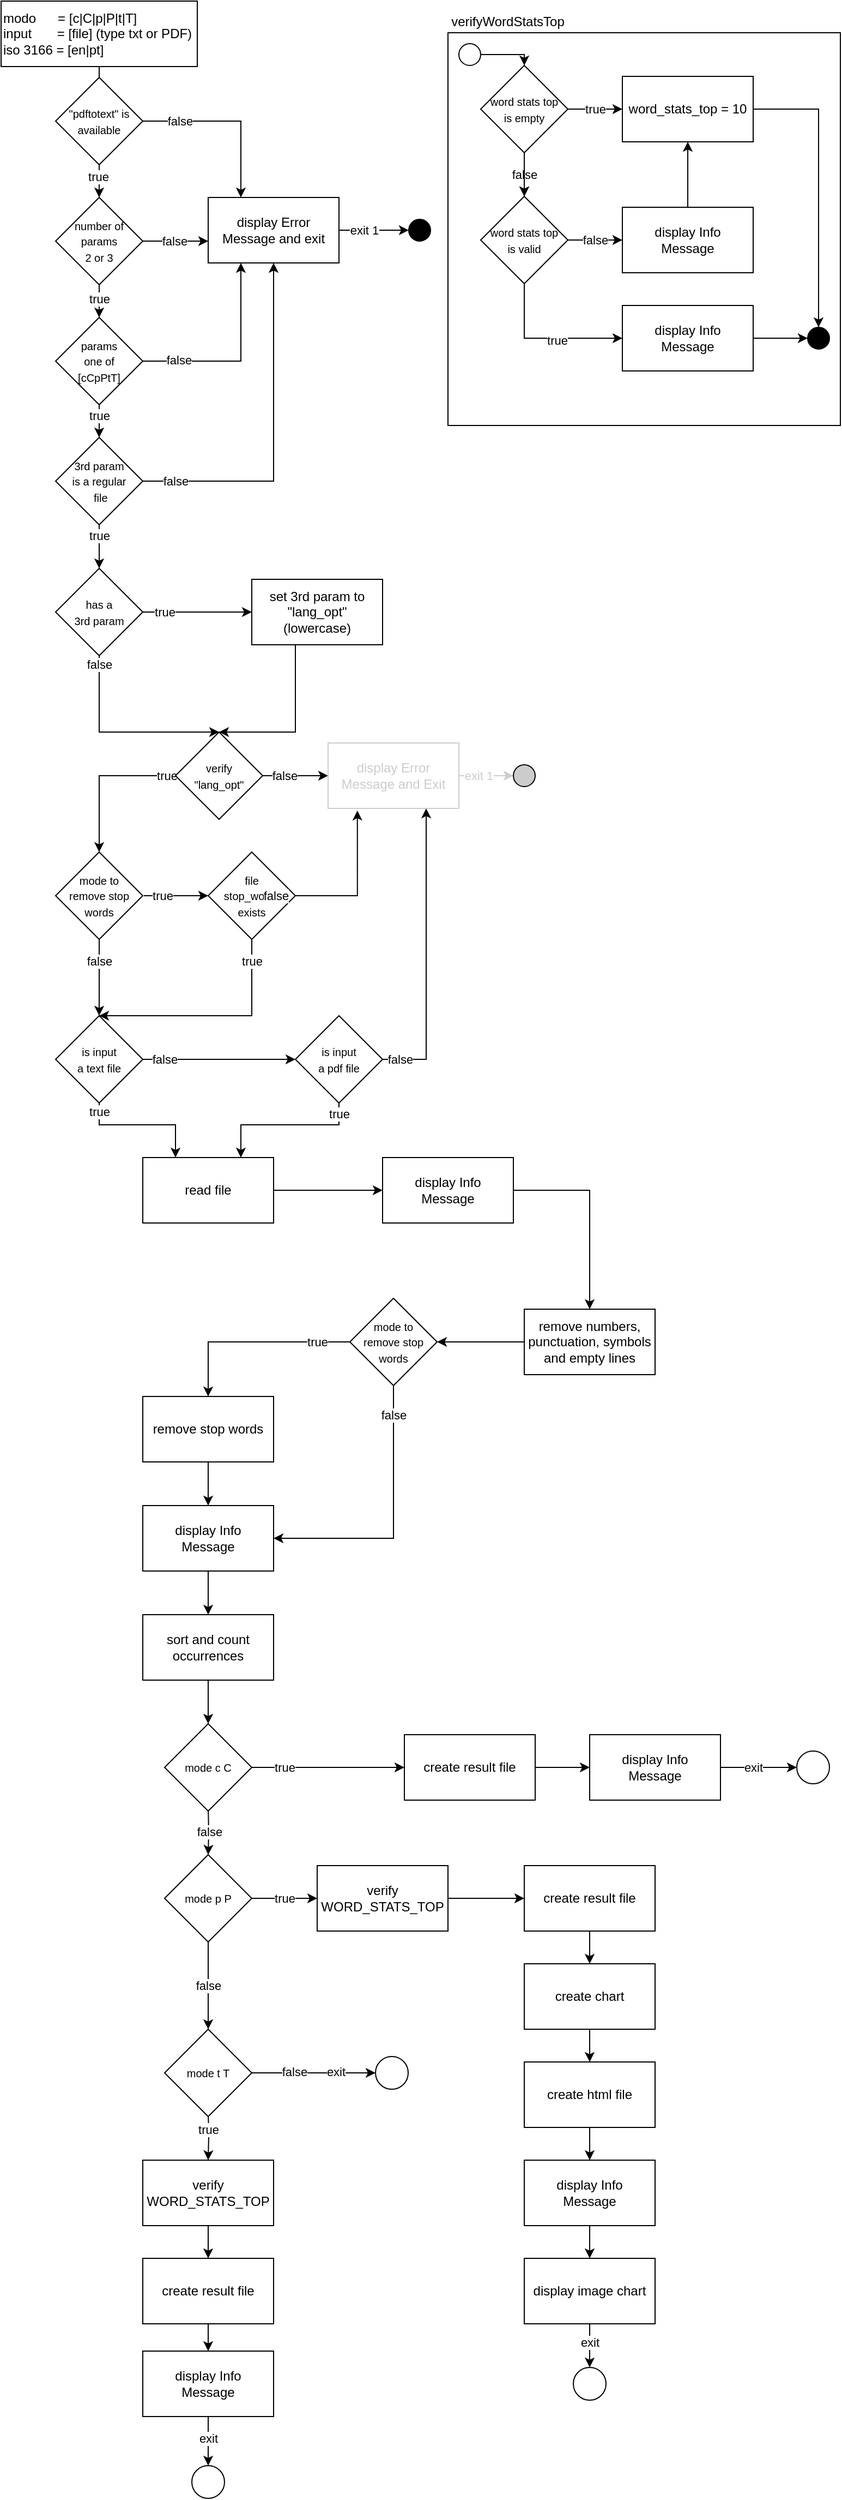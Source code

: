 <mxfile version="14.4.3" type="device"><diagram id="froWAdIlCyvC16CrT9eL" name="Página-1"><mxGraphModel dx="1422" dy="822" grid="1" gridSize="10" guides="1" tooltips="1" connect="1" arrows="1" fold="1" page="1" pageScale="1" pageWidth="827" pageHeight="1169" math="0" shadow="0"><root><mxCell id="0"/><mxCell id="1" parent="0"/><mxCell id="uejNCZpI7M56dmV-dty9-1" value="modo&amp;nbsp; &amp;nbsp; &amp;nbsp; = [c|C|p|P|t|T]&lt;br&gt;input&amp;nbsp; &amp;nbsp; &amp;nbsp; &amp;nbsp;= [file] (type txt or PDF)&lt;br&gt;iso 3166 = [en|pt]" style="rounded=0;whiteSpace=wrap;html=1;align=left;" parent="1" vertex="1"><mxGeometry x="40" y="31" width="180" height="60" as="geometry"/></mxCell><mxCell id="uejNCZpI7M56dmV-dty9-2" value="" style="endArrow=classic;html=1;exitX=0.5;exitY=1;exitDx=0;exitDy=0;" parent="1" source="uejNCZpI7M56dmV-dty9-1" edge="1"><mxGeometry width="50" height="50" relative="1" as="geometry"><mxPoint x="380" y="291" as="sourcePoint"/><mxPoint x="130" y="171" as="targetPoint"/></mxGeometry></mxCell><mxCell id="OQ6LS8N2dCVxgQxbc5sY-5" style="edgeStyle=orthogonalEdgeStyle;rounded=0;orthogonalLoop=1;jettySize=auto;html=1;entryX=0.5;entryY=0;entryDx=0;entryDy=0;" parent="1" source="uejNCZpI7M56dmV-dty9-3" target="OQ6LS8N2dCVxgQxbc5sY-4" edge="1"><mxGeometry relative="1" as="geometry"><mxPoint x="670" y="161" as="targetPoint"/></mxGeometry></mxCell><mxCell id="OQ6LS8N2dCVxgQxbc5sY-11" value="true" style="edgeLabel;html=1;align=center;verticalAlign=middle;resizable=0;points=[];" parent="OQ6LS8N2dCVxgQxbc5sY-5" vertex="1" connectable="0"><mxGeometry x="0.112" y="3" relative="1" as="geometry"><mxPoint x="2" y="-1.5" as="offset"/></mxGeometry></mxCell><mxCell id="OQ6LS8N2dCVxgQxbc5sY-9" style="edgeStyle=orthogonalEdgeStyle;rounded=0;orthogonalLoop=1;jettySize=auto;html=1;entryX=0.25;entryY=0;entryDx=0;entryDy=0;" parent="1" source="uejNCZpI7M56dmV-dty9-3" target="OQ6LS8N2dCVxgQxbc5sY-126" edge="1"><mxGeometry relative="1" as="geometry"><mxPoint x="404" y="161" as="targetPoint"/></mxGeometry></mxCell><mxCell id="OQ6LS8N2dCVxgQxbc5sY-10" value="false" style="edgeLabel;html=1;align=center;verticalAlign=middle;resizable=0;points=[];" parent="OQ6LS8N2dCVxgQxbc5sY-9" vertex="1" connectable="0"><mxGeometry x="-0.244" y="-1" relative="1" as="geometry"><mxPoint x="-27.0" y="-1" as="offset"/></mxGeometry></mxCell><mxCell id="uejNCZpI7M56dmV-dty9-3" value="&lt;font style=&quot;font-size: 10px&quot;&gt;&quot;pdftotext&quot; is available&lt;/font&gt;" style="rhombus;whiteSpace=wrap;html=1;" parent="1" vertex="1"><mxGeometry x="90" y="101" width="80" height="80" as="geometry"/></mxCell><mxCell id="OQ6LS8N2dCVxgQxbc5sY-7" style="edgeStyle=orthogonalEdgeStyle;rounded=0;orthogonalLoop=1;jettySize=auto;html=1;exitX=1;exitY=0.5;exitDx=0;exitDy=0;entryX=0;entryY=0.667;entryDx=0;entryDy=0;entryPerimeter=0;" parent="1" source="OQ6LS8N2dCVxgQxbc5sY-4" target="OQ6LS8N2dCVxgQxbc5sY-126" edge="1"><mxGeometry relative="1" as="geometry"><mxPoint x="310" y="251" as="targetPoint"/><Array as="points"/></mxGeometry></mxCell><mxCell id="OQ6LS8N2dCVxgQxbc5sY-12" value="false" style="edgeLabel;html=1;align=center;verticalAlign=middle;resizable=0;points=[];" parent="OQ6LS8N2dCVxgQxbc5sY-7" vertex="1" connectable="0"><mxGeometry x="-0.175" relative="1" as="geometry"><mxPoint x="4.0" y="-0.01" as="offset"/></mxGeometry></mxCell><mxCell id="OQ6LS8N2dCVxgQxbc5sY-177" value="true" style="edgeStyle=orthogonalEdgeStyle;rounded=0;orthogonalLoop=1;jettySize=auto;html=1;entryX=0.5;entryY=0;entryDx=0;entryDy=0;" parent="1" source="OQ6LS8N2dCVxgQxbc5sY-4" target="OQ6LS8N2dCVxgQxbc5sY-13" edge="1"><mxGeometry x="-0.5" relative="1" as="geometry"><mxPoint as="offset"/></mxGeometry></mxCell><mxCell id="OQ6LS8N2dCVxgQxbc5sY-4" value="&lt;font style=&quot;font-size: 10px&quot;&gt;number of params&lt;br&gt;2 or 3&lt;br&gt;&lt;/font&gt;" style="rhombus;whiteSpace=wrap;html=1;" parent="1" vertex="1"><mxGeometry x="90" y="211" width="80" height="80" as="geometry"/></mxCell><mxCell id="OQ6LS8N2dCVxgQxbc5sY-16" style="edgeStyle=orthogonalEdgeStyle;rounded=0;orthogonalLoop=1;jettySize=auto;html=1;exitX=1;exitY=0.5;exitDx=0;exitDy=0;entryX=0.25;entryY=1;entryDx=0;entryDy=0;" parent="1" source="OQ6LS8N2dCVxgQxbc5sY-13" target="OQ6LS8N2dCVxgQxbc5sY-126" edge="1"><mxGeometry relative="1" as="geometry"><mxPoint x="356" y="291" as="targetPoint"/><Array as="points"><mxPoint x="260" y="361"/></Array></mxGeometry></mxCell><mxCell id="OQ6LS8N2dCVxgQxbc5sY-17" value="false" style="edgeLabel;html=1;align=center;verticalAlign=middle;resizable=0;points=[];" parent="OQ6LS8N2dCVxgQxbc5sY-16" vertex="1" connectable="0"><mxGeometry x="-0.244" y="-1" relative="1" as="geometry"><mxPoint x="-35.0" y="-2" as="offset"/></mxGeometry></mxCell><mxCell id="OQ6LS8N2dCVxgQxbc5sY-19" value="true" style="edgeStyle=orthogonalEdgeStyle;rounded=0;orthogonalLoop=1;jettySize=auto;html=1;entryX=0.5;entryY=0;entryDx=0;entryDy=0;" parent="1" source="OQ6LS8N2dCVxgQxbc5sY-13" target="OQ6LS8N2dCVxgQxbc5sY-18" edge="1"><mxGeometry x="-0.333" relative="1" as="geometry"><Array as="points"><mxPoint x="130" y="411"/><mxPoint x="130" y="411"/></Array><mxPoint as="offset"/></mxGeometry></mxCell><mxCell id="OQ6LS8N2dCVxgQxbc5sY-13" value="&lt;font style=&quot;font-size: 10px&quot;&gt;params&lt;br&gt;one of &lt;br&gt;[cCpPtT]&lt;br&gt;&lt;/font&gt;" style="rhombus;whiteSpace=wrap;html=1;" parent="1" vertex="1"><mxGeometry x="90" y="321" width="80" height="80" as="geometry"/></mxCell><mxCell id="OQ6LS8N2dCVxgQxbc5sY-21" style="edgeStyle=orthogonalEdgeStyle;rounded=0;orthogonalLoop=1;jettySize=auto;html=1;entryX=0.5;entryY=1;entryDx=0;entryDy=0;" parent="1" source="OQ6LS8N2dCVxgQxbc5sY-18" target="OQ6LS8N2dCVxgQxbc5sY-126" edge="1"><mxGeometry relative="1" as="geometry"><mxPoint x="440" y="611" as="targetPoint"/></mxGeometry></mxCell><mxCell id="OQ6LS8N2dCVxgQxbc5sY-22" value="false" style="edgeLabel;html=1;align=center;verticalAlign=middle;resizable=0;points=[];" parent="OQ6LS8N2dCVxgQxbc5sY-21" vertex="1" connectable="0"><mxGeometry x="-0.222" y="-1" relative="1" as="geometry"><mxPoint x="-91" y="4" as="offset"/></mxGeometry></mxCell><mxCell id="OQ6LS8N2dCVxgQxbc5sY-24" value="true" style="edgeStyle=orthogonalEdgeStyle;rounded=0;orthogonalLoop=1;jettySize=auto;html=1;entryX=0.5;entryY=0;entryDx=0;entryDy=0;" parent="1" source="OQ6LS8N2dCVxgQxbc5sY-18" target="OQ6LS8N2dCVxgQxbc5sY-23" edge="1"><mxGeometry x="-0.5" relative="1" as="geometry"><mxPoint as="offset"/></mxGeometry></mxCell><mxCell id="OQ6LS8N2dCVxgQxbc5sY-18" value="&lt;font style=&quot;font-size: 10px&quot;&gt;3rd param&lt;br&gt;is a regular&lt;br&gt;&amp;nbsp;file&lt;br&gt;&lt;/font&gt;" style="rhombus;whiteSpace=wrap;html=1;" parent="1" vertex="1"><mxGeometry x="90" y="431" width="80" height="80" as="geometry"/></mxCell><mxCell id="OQ6LS8N2dCVxgQxbc5sY-27" value="true" style="edgeStyle=orthogonalEdgeStyle;rounded=0;orthogonalLoop=1;jettySize=auto;html=1;entryX=0;entryY=0.5;entryDx=0;entryDy=0;" parent="1" source="OQ6LS8N2dCVxgQxbc5sY-23" target="OQ6LS8N2dCVxgQxbc5sY-26" edge="1"><mxGeometry x="-0.6" relative="1" as="geometry"><mxPoint as="offset"/></mxGeometry></mxCell><mxCell id="OQ6LS8N2dCVxgQxbc5sY-23" value="&lt;font style=&quot;font-size: 10px&quot;&gt;has a &lt;br&gt;3rd param&lt;br&gt;&lt;/font&gt;" style="rhombus;whiteSpace=wrap;html=1;" parent="1" vertex="1"><mxGeometry x="90" y="551" width="80" height="80" as="geometry"/></mxCell><mxCell id="OQ6LS8N2dCVxgQxbc5sY-43" value="true" style="edgeStyle=orthogonalEdgeStyle;rounded=0;orthogonalLoop=1;jettySize=auto;html=1;entryX=0.5;entryY=0;entryDx=0;entryDy=0;" parent="1" source="OQ6LS8N2dCVxgQxbc5sY-25" target="OQ6LS8N2dCVxgQxbc5sY-42" edge="1"><mxGeometry x="-0.879" relative="1" as="geometry"><mxPoint as="offset"/></mxGeometry></mxCell><mxCell id="OQ6LS8N2dCVxgQxbc5sY-186" style="edgeStyle=orthogonalEdgeStyle;rounded=0;orthogonalLoop=1;jettySize=auto;html=1;entryX=0;entryY=0.5;entryDx=0;entryDy=0;" parent="1" source="OQ6LS8N2dCVxgQxbc5sY-25" target="OQ6LS8N2dCVxgQxbc5sY-130" edge="1"><mxGeometry relative="1" as="geometry"/></mxCell><mxCell id="OQ6LS8N2dCVxgQxbc5sY-187" value="false" style="edgeLabel;html=1;align=center;verticalAlign=middle;resizable=0;points=[];" parent="OQ6LS8N2dCVxgQxbc5sY-186" vertex="1" connectable="0"><mxGeometry x="-0.694" y="-2" relative="1" as="geometry"><mxPoint x="11" y="-2" as="offset"/></mxGeometry></mxCell><mxCell id="OQ6LS8N2dCVxgQxbc5sY-25" value="&lt;font style=&quot;font-size: 10px&quot;&gt;verify &lt;br&gt;&quot;lang_opt&quot;&lt;br&gt;&lt;/font&gt;" style="rhombus;whiteSpace=wrap;html=1;" parent="1" vertex="1"><mxGeometry x="200" y="701" width="80" height="80" as="geometry"/></mxCell><mxCell id="OQ6LS8N2dCVxgQxbc5sY-29" style="edgeStyle=orthogonalEdgeStyle;rounded=0;orthogonalLoop=1;jettySize=auto;html=1;entryX=0.5;entryY=0;entryDx=0;entryDy=0;" parent="1" source="OQ6LS8N2dCVxgQxbc5sY-26" target="OQ6LS8N2dCVxgQxbc5sY-25" edge="1"><mxGeometry relative="1" as="geometry"><Array as="points"><mxPoint x="310" y="701"/></Array></mxGeometry></mxCell><mxCell id="OQ6LS8N2dCVxgQxbc5sY-26" value="set 3rd param to &quot;lang_opt&quot; (lowercase)" style="rounded=0;whiteSpace=wrap;html=1;" parent="1" vertex="1"><mxGeometry x="270" y="561" width="120" height="60" as="geometry"/></mxCell><mxCell id="OQ6LS8N2dCVxgQxbc5sY-45" value="true" style="edgeStyle=orthogonalEdgeStyle;rounded=0;orthogonalLoop=1;jettySize=auto;html=1;entryX=0;entryY=0.5;entryDx=0;entryDy=0;" parent="1" target="OQ6LS8N2dCVxgQxbc5sY-44" edge="1"><mxGeometry x="-0.449" relative="1" as="geometry"><mxPoint x="171" y="851" as="sourcePoint"/><mxPoint x="211" y="851" as="targetPoint"/><Array as="points"><mxPoint x="200" y="851"/><mxPoint x="200" y="851"/></Array><mxPoint as="offset"/></mxGeometry></mxCell><mxCell id="OQ6LS8N2dCVxgQxbc5sY-51" value="false" style="edgeStyle=orthogonalEdgeStyle;rounded=0;orthogonalLoop=1;jettySize=auto;html=1;entryX=0.5;entryY=0;entryDx=0;entryDy=0;" parent="1" source="OQ6LS8N2dCVxgQxbc5sY-42" target="OQ6LS8N2dCVxgQxbc5sY-50" edge="1"><mxGeometry x="-0.429" relative="1" as="geometry"><mxPoint as="offset"/></mxGeometry></mxCell><mxCell id="OQ6LS8N2dCVxgQxbc5sY-42" value="&lt;font style=&quot;font-size: 10px&quot;&gt;mode to &lt;br&gt;remove stop words&lt;br&gt;&lt;/font&gt;" style="rhombus;whiteSpace=wrap;html=1;" parent="1" vertex="1"><mxGeometry x="90" y="811" width="80" height="80" as="geometry"/></mxCell><mxCell id="OQ6LS8N2dCVxgQxbc5sY-52" value="true" style="edgeStyle=orthogonalEdgeStyle;rounded=0;orthogonalLoop=1;jettySize=auto;html=1;entryX=0.5;entryY=0;entryDx=0;entryDy=0;exitX=0.5;exitY=1;exitDx=0;exitDy=0;" parent="1" source="OQ6LS8N2dCVxgQxbc5sY-44" target="OQ6LS8N2dCVxgQxbc5sY-50" edge="1"><mxGeometry x="-0.809" relative="1" as="geometry"><Array as="points"><mxPoint x="270" y="961"/></Array><mxPoint as="offset"/></mxGeometry></mxCell><mxCell id="OQ6LS8N2dCVxgQxbc5sY-44" value="&lt;font style=&quot;font-size: 10px&quot;&gt;file &lt;br&gt;stop_words&lt;br&gt;exists&lt;br&gt;&lt;/font&gt;" style="rhombus;whiteSpace=wrap;html=1;" parent="1" vertex="1"><mxGeometry x="230" y="811" width="80" height="80" as="geometry"/></mxCell><mxCell id="OQ6LS8N2dCVxgQxbc5sY-62" value="true" style="edgeStyle=orthogonalEdgeStyle;rounded=0;orthogonalLoop=1;jettySize=auto;html=1;entryX=0.25;entryY=0;entryDx=0;entryDy=0;" parent="1" source="OQ6LS8N2dCVxgQxbc5sY-50" target="OQ6LS8N2dCVxgQxbc5sY-55" edge="1"><mxGeometry x="-0.871" relative="1" as="geometry"><Array as="points"><mxPoint x="130" y="1061"/><mxPoint x="200" y="1061"/></Array><mxPoint as="offset"/></mxGeometry></mxCell><mxCell id="OQ6LS8N2dCVxgQxbc5sY-65" value="false" style="edgeStyle=orthogonalEdgeStyle;rounded=0;orthogonalLoop=1;jettySize=auto;html=1;entryX=0;entryY=0.5;entryDx=0;entryDy=0;" parent="1" source="OQ6LS8N2dCVxgQxbc5sY-50" target="OQ6LS8N2dCVxgQxbc5sY-53" edge="1"><mxGeometry x="-0.714" relative="1" as="geometry"><Array as="points"><mxPoint x="280" y="1001"/><mxPoint x="280" y="1001"/></Array><mxPoint as="offset"/></mxGeometry></mxCell><mxCell id="OQ6LS8N2dCVxgQxbc5sY-50" value="&lt;font style=&quot;font-size: 10px&quot;&gt;is input &lt;br&gt;a text file&lt;br&gt;&lt;/font&gt;" style="rhombus;whiteSpace=wrap;html=1;" parent="1" vertex="1"><mxGeometry x="90" y="961" width="80" height="80" as="geometry"/></mxCell><mxCell id="OQ6LS8N2dCVxgQxbc5sY-63" value="true" style="edgeStyle=orthogonalEdgeStyle;rounded=0;orthogonalLoop=1;jettySize=auto;html=1;entryX=0.75;entryY=0;entryDx=0;entryDy=0;" parent="1" source="OQ6LS8N2dCVxgQxbc5sY-53" target="OQ6LS8N2dCVxgQxbc5sY-55" edge="1"><mxGeometry x="-0.857" relative="1" as="geometry"><Array as="points"><mxPoint x="350" y="1061"/><mxPoint x="260" y="1061"/></Array><mxPoint as="offset"/></mxGeometry></mxCell><mxCell id="OQ6LS8N2dCVxgQxbc5sY-64" value="true" style="edgeLabel;html=1;align=center;verticalAlign=middle;resizable=0;points=[];" parent="OQ6LS8N2dCVxgQxbc5sY-63" vertex="1" connectable="0"><mxGeometry x="-0.587" relative="1" as="geometry"><mxPoint x="16.57" y="-40" as="offset"/></mxGeometry></mxCell><mxCell id="OQ6LS8N2dCVxgQxbc5sY-66" value="false" style="edgeStyle=orthogonalEdgeStyle;rounded=0;orthogonalLoop=1;jettySize=auto;html=1;entryX=0.75;entryY=1;entryDx=0;entryDy=0;" parent="1" source="OQ6LS8N2dCVxgQxbc5sY-53" target="OQ6LS8N2dCVxgQxbc5sY-130" edge="1"><mxGeometry x="-0.882" relative="1" as="geometry"><Array as="points"><mxPoint x="430" y="1001"/></Array><mxPoint as="offset"/></mxGeometry></mxCell><mxCell id="OQ6LS8N2dCVxgQxbc5sY-53" value="&lt;font style=&quot;font-size: 10px&quot;&gt;is input &lt;br&gt;a pdf file&lt;br&gt;&lt;/font&gt;" style="rhombus;whiteSpace=wrap;html=1;" parent="1" vertex="1"><mxGeometry x="310" y="961" width="80" height="80" as="geometry"/></mxCell><mxCell id="OQ6LS8N2dCVxgQxbc5sY-68" style="edgeStyle=orthogonalEdgeStyle;rounded=0;orthogonalLoop=1;jettySize=auto;html=1;entryX=0;entryY=0.5;entryDx=0;entryDy=0;" parent="1" source="OQ6LS8N2dCVxgQxbc5sY-55" target="OQ6LS8N2dCVxgQxbc5sY-67" edge="1"><mxGeometry relative="1" as="geometry"/></mxCell><mxCell id="OQ6LS8N2dCVxgQxbc5sY-55" value="read file" style="rounded=0;whiteSpace=wrap;html=1;" parent="1" vertex="1"><mxGeometry x="170" y="1091" width="120" height="60" as="geometry"/></mxCell><mxCell id="OQ6LS8N2dCVxgQxbc5sY-70" style="edgeStyle=orthogonalEdgeStyle;rounded=0;orthogonalLoop=1;jettySize=auto;html=1;entryX=0.5;entryY=0;entryDx=0;entryDy=0;" parent="1" source="OQ6LS8N2dCVxgQxbc5sY-67" target="OQ6LS8N2dCVxgQxbc5sY-69" edge="1"><mxGeometry relative="1" as="geometry"/></mxCell><mxCell id="OQ6LS8N2dCVxgQxbc5sY-67" value="display Info&lt;br&gt;Message" style="rounded=0;whiteSpace=wrap;html=1;" parent="1" vertex="1"><mxGeometry x="390" y="1091" width="120" height="60" as="geometry"/></mxCell><mxCell id="OQ6LS8N2dCVxgQxbc5sY-72" style="edgeStyle=orthogonalEdgeStyle;rounded=0;orthogonalLoop=1;jettySize=auto;html=1;entryX=1;entryY=0.5;entryDx=0;entryDy=0;" parent="1" source="OQ6LS8N2dCVxgQxbc5sY-69" target="OQ6LS8N2dCVxgQxbc5sY-71" edge="1"><mxGeometry relative="1" as="geometry"/></mxCell><mxCell id="OQ6LS8N2dCVxgQxbc5sY-69" value="remove numbers, punctuation, symbols and empty lines" style="rounded=0;whiteSpace=wrap;html=1;" parent="1" vertex="1"><mxGeometry x="520" y="1230" width="120" height="60" as="geometry"/></mxCell><mxCell id="OQ6LS8N2dCVxgQxbc5sY-74" value="true" style="edgeStyle=orthogonalEdgeStyle;rounded=0;orthogonalLoop=1;jettySize=auto;html=1;entryX=0.5;entryY=0;entryDx=0;entryDy=0;exitX=0;exitY=0.5;exitDx=0;exitDy=0;" parent="1" source="OQ6LS8N2dCVxgQxbc5sY-71" target="OQ6LS8N2dCVxgQxbc5sY-73" edge="1"><mxGeometry x="-0.667" relative="1" as="geometry"><Array as="points"><mxPoint x="230" y="1260"/></Array><mxPoint as="offset"/></mxGeometry></mxCell><mxCell id="OQ6LS8N2dCVxgQxbc5sY-77" style="edgeStyle=orthogonalEdgeStyle;rounded=0;orthogonalLoop=1;jettySize=auto;html=1;entryX=1;entryY=0.5;entryDx=0;entryDy=0;" parent="1" source="OQ6LS8N2dCVxgQxbc5sY-71" target="OQ6LS8N2dCVxgQxbc5sY-75" edge="1"><mxGeometry relative="1" as="geometry"><Array as="points"><mxPoint x="400" y="1440"/></Array></mxGeometry></mxCell><mxCell id="OQ6LS8N2dCVxgQxbc5sY-78" value="false" style="edgeLabel;html=1;align=center;verticalAlign=middle;resizable=0;points=[];" parent="OQ6LS8N2dCVxgQxbc5sY-77" vertex="1" connectable="0"><mxGeometry x="-0.789" relative="1" as="geometry"><mxPoint as="offset"/></mxGeometry></mxCell><mxCell id="OQ6LS8N2dCVxgQxbc5sY-71" value="&lt;font style=&quot;font-size: 10px&quot;&gt;mode to &lt;br&gt;remove stop words&lt;br&gt;&lt;/font&gt;" style="rhombus;whiteSpace=wrap;html=1;" parent="1" vertex="1"><mxGeometry x="360" y="1220" width="80" height="80" as="geometry"/></mxCell><mxCell id="OQ6LS8N2dCVxgQxbc5sY-76" style="edgeStyle=orthogonalEdgeStyle;rounded=0;orthogonalLoop=1;jettySize=auto;html=1;entryX=0.5;entryY=0;entryDx=0;entryDy=0;" parent="1" source="OQ6LS8N2dCVxgQxbc5sY-73" target="OQ6LS8N2dCVxgQxbc5sY-75" edge="1"><mxGeometry relative="1" as="geometry"/></mxCell><mxCell id="OQ6LS8N2dCVxgQxbc5sY-73" value="remove stop words" style="rounded=0;whiteSpace=wrap;html=1;" parent="1" vertex="1"><mxGeometry x="170" y="1310" width="120" height="60" as="geometry"/></mxCell><mxCell id="OQ6LS8N2dCVxgQxbc5sY-80" style="edgeStyle=orthogonalEdgeStyle;rounded=0;orthogonalLoop=1;jettySize=auto;html=1;entryX=0.5;entryY=0;entryDx=0;entryDy=0;exitX=0.5;exitY=1;exitDx=0;exitDy=0;" parent="1" source="OQ6LS8N2dCVxgQxbc5sY-75" target="OQ6LS8N2dCVxgQxbc5sY-79" edge="1"><mxGeometry relative="1" as="geometry"><Array as="points"/></mxGeometry></mxCell><mxCell id="OQ6LS8N2dCVxgQxbc5sY-75" value="display Info&lt;br&gt;Message" style="rounded=0;whiteSpace=wrap;html=1;" parent="1" vertex="1"><mxGeometry x="170" y="1410" width="120" height="60" as="geometry"/></mxCell><mxCell id="OQ6LS8N2dCVxgQxbc5sY-82" style="edgeStyle=orthogonalEdgeStyle;rounded=0;orthogonalLoop=1;jettySize=auto;html=1;" parent="1" source="OQ6LS8N2dCVxgQxbc5sY-79" target="OQ6LS8N2dCVxgQxbc5sY-81" edge="1"><mxGeometry relative="1" as="geometry"/></mxCell><mxCell id="OQ6LS8N2dCVxgQxbc5sY-79" value="sort and count occurrences" style="rounded=0;whiteSpace=wrap;html=1;" parent="1" vertex="1"><mxGeometry x="170" y="1510" width="120" height="60" as="geometry"/></mxCell><mxCell id="OQ6LS8N2dCVxgQxbc5sY-84" style="edgeStyle=orthogonalEdgeStyle;rounded=0;orthogonalLoop=1;jettySize=auto;html=1;entryX=0;entryY=0.5;entryDx=0;entryDy=0;" parent="1" source="OQ6LS8N2dCVxgQxbc5sY-81" target="OQ6LS8N2dCVxgQxbc5sY-83" edge="1"><mxGeometry relative="1" as="geometry"><mxPoint x="350" y="1620" as="targetPoint"/><Array as="points"><mxPoint x="390" y="1650"/><mxPoint x="390" y="1650"/></Array></mxGeometry></mxCell><mxCell id="OQ6LS8N2dCVxgQxbc5sY-85" value="true" style="edgeLabel;html=1;align=center;verticalAlign=middle;resizable=0;points=[];" parent="OQ6LS8N2dCVxgQxbc5sY-84" vertex="1" connectable="0"><mxGeometry x="-0.22" y="2" relative="1" as="geometry"><mxPoint x="-25" y="2" as="offset"/></mxGeometry></mxCell><mxCell id="OQ6LS8N2dCVxgQxbc5sY-87" value="false" style="edgeStyle=orthogonalEdgeStyle;rounded=0;orthogonalLoop=1;jettySize=auto;html=1;entryX=0.5;entryY=0;entryDx=0;entryDy=0;" parent="1" target="OQ6LS8N2dCVxgQxbc5sY-86" edge="1"><mxGeometry relative="1" as="geometry"><mxPoint x="230" y="1687" as="sourcePoint"/><mxPoint x="230" y="1727" as="targetPoint"/><Array as="points"/><mxPoint as="offset"/></mxGeometry></mxCell><mxCell id="OQ6LS8N2dCVxgQxbc5sY-81" value="&lt;font style=&quot;font-size: 10px&quot;&gt;mode c C&lt;br&gt;&lt;/font&gt;" style="rhombus;whiteSpace=wrap;html=1;" parent="1" vertex="1"><mxGeometry x="190" y="1610" width="80" height="80" as="geometry"/></mxCell><mxCell id="OQ6LS8N2dCVxgQxbc5sY-88" style="edgeStyle=orthogonalEdgeStyle;rounded=0;orthogonalLoop=1;jettySize=auto;html=1;" parent="1" source="OQ6LS8N2dCVxgQxbc5sY-83" edge="1"><mxGeometry relative="1" as="geometry"><mxPoint x="580" y="1650" as="targetPoint"/></mxGeometry></mxCell><mxCell id="OQ6LS8N2dCVxgQxbc5sY-83" value="create result file" style="rounded=0;whiteSpace=wrap;html=1;" parent="1" vertex="1"><mxGeometry x="410" y="1620" width="120" height="60" as="geometry"/></mxCell><mxCell id="OQ6LS8N2dCVxgQxbc5sY-91" value="true" style="edgeStyle=orthogonalEdgeStyle;rounded=0;orthogonalLoop=1;jettySize=auto;html=1;entryX=0;entryY=0.5;entryDx=0;entryDy=0;" parent="1" source="OQ6LS8N2dCVxgQxbc5sY-86" target="OQ6LS8N2dCVxgQxbc5sY-158" edge="1"><mxGeometry relative="1" as="geometry"><mxPoint x="540" y="1920" as="targetPoint"/></mxGeometry></mxCell><mxCell id="OQ6LS8N2dCVxgQxbc5sY-116" value="false" style="edgeStyle=orthogonalEdgeStyle;rounded=0;orthogonalLoop=1;jettySize=auto;html=1;entryX=0.5;entryY=0;entryDx=0;entryDy=0;" parent="1" source="OQ6LS8N2dCVxgQxbc5sY-86" target="OQ6LS8N2dCVxgQxbc5sY-115" edge="1"><mxGeometry relative="1" as="geometry"><Array as="points"><mxPoint x="230" y="1860"/><mxPoint x="230" y="1860"/></Array></mxGeometry></mxCell><mxCell id="OQ6LS8N2dCVxgQxbc5sY-86" value="&lt;font style=&quot;font-size: 10px&quot;&gt;mode p P&lt;br&gt;&lt;/font&gt;" style="rhombus;whiteSpace=wrap;html=1;" parent="1" vertex="1"><mxGeometry x="190" y="1730" width="80" height="80" as="geometry"/></mxCell><mxCell id="Lu7GXizp_bgPAgKMNsK2-5" value="&lt;font color=&quot;#000000&quot;&gt;exit&lt;/font&gt;" style="edgeStyle=orthogonalEdgeStyle;rounded=0;orthogonalLoop=1;jettySize=auto;html=1;entryX=0;entryY=0.5;entryDx=0;entryDy=0;fontColor=#CCCCCC;" edge="1" parent="1" source="OQ6LS8N2dCVxgQxbc5sY-89" target="Lu7GXizp_bgPAgKMNsK2-3"><mxGeometry x="-0.143" relative="1" as="geometry"><Array as="points"/><mxPoint as="offset"/></mxGeometry></mxCell><mxCell id="OQ6LS8N2dCVxgQxbc5sY-89" value="display Info&lt;br&gt;Message" style="rounded=0;whiteSpace=wrap;html=1;" parent="1" vertex="1"><mxGeometry x="580" y="1620" width="120" height="60" as="geometry"/></mxCell><mxCell id="OQ6LS8N2dCVxgQxbc5sY-105" style="edgeStyle=orthogonalEdgeStyle;rounded=0;orthogonalLoop=1;jettySize=auto;html=1;entryX=0.5;entryY=0;entryDx=0;entryDy=0;" parent="1" source="OQ6LS8N2dCVxgQxbc5sY-97" target="OQ6LS8N2dCVxgQxbc5sY-104" edge="1"><mxGeometry relative="1" as="geometry"/></mxCell><mxCell id="OQ6LS8N2dCVxgQxbc5sY-97" value="create result file" style="rounded=0;whiteSpace=wrap;html=1;" parent="1" vertex="1"><mxGeometry x="520" y="1740" width="120" height="60" as="geometry"/></mxCell><mxCell id="OQ6LS8N2dCVxgQxbc5sY-108" style="edgeStyle=orthogonalEdgeStyle;rounded=0;orthogonalLoop=1;jettySize=auto;html=1;entryX=0.5;entryY=0;entryDx=0;entryDy=0;" parent="1" source="OQ6LS8N2dCVxgQxbc5sY-101" target="OQ6LS8N2dCVxgQxbc5sY-107" edge="1"><mxGeometry relative="1" as="geometry"/></mxCell><mxCell id="OQ6LS8N2dCVxgQxbc5sY-101" value="create html file" style="rounded=0;whiteSpace=wrap;html=1;" parent="1" vertex="1"><mxGeometry x="520" y="1920" width="120" height="60" as="geometry"/></mxCell><mxCell id="OQ6LS8N2dCVxgQxbc5sY-106" style="edgeStyle=orthogonalEdgeStyle;rounded=0;orthogonalLoop=1;jettySize=auto;html=1;entryX=0.5;entryY=0;entryDx=0;entryDy=0;" parent="1" source="OQ6LS8N2dCVxgQxbc5sY-104" target="OQ6LS8N2dCVxgQxbc5sY-101" edge="1"><mxGeometry relative="1" as="geometry"/></mxCell><mxCell id="OQ6LS8N2dCVxgQxbc5sY-104" value="create chart" style="rounded=0;whiteSpace=wrap;html=1;" parent="1" vertex="1"><mxGeometry x="520" y="1830" width="120" height="60" as="geometry"/></mxCell><mxCell id="OQ6LS8N2dCVxgQxbc5sY-110" style="edgeStyle=orthogonalEdgeStyle;rounded=0;orthogonalLoop=1;jettySize=auto;html=1;entryX=0.5;entryY=0;entryDx=0;entryDy=0;" parent="1" source="OQ6LS8N2dCVxgQxbc5sY-107" target="OQ6LS8N2dCVxgQxbc5sY-109" edge="1"><mxGeometry relative="1" as="geometry"/></mxCell><mxCell id="OQ6LS8N2dCVxgQxbc5sY-107" value="display Info&lt;br&gt;Message" style="rounded=0;whiteSpace=wrap;html=1;" parent="1" vertex="1"><mxGeometry x="520" y="2010" width="120" height="60" as="geometry"/></mxCell><mxCell id="OQ6LS8N2dCVxgQxbc5sY-109" value="display image chart" style="rounded=0;whiteSpace=wrap;html=1;" parent="1" vertex="1"><mxGeometry x="520" y="2100" width="120" height="60" as="geometry"/></mxCell><mxCell id="OQ6LS8N2dCVxgQxbc5sY-111" value="exit" style="edgeStyle=orthogonalEdgeStyle;rounded=0;orthogonalLoop=1;jettySize=auto;html=1;entryX=0.5;entryY=0;entryDx=0;entryDy=0;exitX=0.5;exitY=1;exitDx=0;exitDy=0;" parent="1" source="OQ6LS8N2dCVxgQxbc5sY-109" target="OQ6LS8N2dCVxgQxbc5sY-112" edge="1"><mxGeometry x="-0.158" relative="1" as="geometry"><mxPoint x="590" y="2210" as="sourcePoint"/><mxPoint as="offset"/></mxGeometry></mxCell><mxCell id="OQ6LS8N2dCVxgQxbc5sY-112" value="" style="ellipse;whiteSpace=wrap;html=1;aspect=fixed;" parent="1" vertex="1"><mxGeometry x="565" y="2200" width="30" height="30" as="geometry"/></mxCell><mxCell id="OQ6LS8N2dCVxgQxbc5sY-118" style="edgeStyle=orthogonalEdgeStyle;rounded=0;orthogonalLoop=1;jettySize=auto;html=1;entryX=0;entryY=0.5;entryDx=0;entryDy=0;" parent="1" source="OQ6LS8N2dCVxgQxbc5sY-115" target="Lu7GXizp_bgPAgKMNsK2-9" edge="1"><mxGeometry relative="1" as="geometry"><mxPoint x="340" y="2060" as="targetPoint"/><Array as="points"/></mxGeometry></mxCell><mxCell id="OQ6LS8N2dCVxgQxbc5sY-119" value="false" style="edgeLabel;html=1;align=center;verticalAlign=middle;resizable=0;points=[];" parent="OQ6LS8N2dCVxgQxbc5sY-118" vertex="1" connectable="0"><mxGeometry x="-0.904" y="1" relative="1" as="geometry"><mxPoint x="33" as="offset"/></mxGeometry></mxCell><mxCell id="OQ6LS8N2dCVxgQxbc5sY-122" value="exit" style="edgeLabel;html=1;align=center;verticalAlign=middle;resizable=0;points=[];" parent="OQ6LS8N2dCVxgQxbc5sY-118" vertex="1" connectable="0"><mxGeometry x="-0.819" y="1" relative="1" as="geometry"><mxPoint x="66" as="offset"/></mxGeometry></mxCell><mxCell id="OQ6LS8N2dCVxgQxbc5sY-172" value="true" style="edgeStyle=orthogonalEdgeStyle;rounded=0;orthogonalLoop=1;jettySize=auto;html=1;entryX=0.5;entryY=0;entryDx=0;entryDy=0;" parent="1" target="OQ6LS8N2dCVxgQxbc5sY-171" edge="1"><mxGeometry x="-0.2" relative="1" as="geometry"><mxPoint x="230" y="1964" as="sourcePoint"/><mxPoint x="230" y="2004" as="targetPoint"/><mxPoint as="offset"/></mxGeometry></mxCell><mxCell id="OQ6LS8N2dCVxgQxbc5sY-115" value="&lt;font style=&quot;font-size: 10px&quot;&gt;mode t T&lt;br&gt;&lt;/font&gt;" style="rhombus;whiteSpace=wrap;html=1;" parent="1" vertex="1"><mxGeometry x="190" y="1890" width="80" height="80" as="geometry"/></mxCell><mxCell id="OQ6LS8N2dCVxgQxbc5sY-181" style="edgeStyle=orthogonalEdgeStyle;rounded=0;orthogonalLoop=1;jettySize=auto;html=1;entryX=0;entryY=0.5;entryDx=0;entryDy=0;" parent="1" source="OQ6LS8N2dCVxgQxbc5sY-126" target="OQ6LS8N2dCVxgQxbc5sY-180" edge="1"><mxGeometry relative="1" as="geometry"/></mxCell><mxCell id="OQ6LS8N2dCVxgQxbc5sY-182" value="exit 1" style="edgeLabel;html=1;align=center;verticalAlign=middle;resizable=0;points=[];" parent="OQ6LS8N2dCVxgQxbc5sY-181" vertex="1" connectable="0"><mxGeometry x="-0.295" relative="1" as="geometry"><mxPoint as="offset"/></mxGeometry></mxCell><mxCell id="OQ6LS8N2dCVxgQxbc5sY-126" value="display Error Message and exit" style="rounded=0;whiteSpace=wrap;html=1;" parent="1" vertex="1"><mxGeometry x="230" y="211" width="120" height="60" as="geometry"/></mxCell><mxCell id="OQ6LS8N2dCVxgQxbc5sY-130" value="display Error Message and Exit" style="rounded=0;whiteSpace=wrap;html=1;fontColor=#CCCCCC;strokeColor=#CCCCCC;" parent="1" vertex="1"><mxGeometry x="340" y="711" width="120" height="60" as="geometry"/></mxCell><mxCell id="OQ6LS8N2dCVxgQxbc5sY-133" style="edgeStyle=orthogonalEdgeStyle;rounded=0;orthogonalLoop=1;jettySize=auto;html=1;exitX=1;exitY=0.5;exitDx=0;exitDy=0;entryX=0.224;entryY=1.033;entryDx=0;entryDy=0;entryPerimeter=0;" parent="1" source="OQ6LS8N2dCVxgQxbc5sY-44" target="OQ6LS8N2dCVxgQxbc5sY-130" edge="1"><mxGeometry relative="1" as="geometry"><mxPoint x="360" y="841" as="sourcePoint"/><mxPoint x="500" y="851" as="targetPoint"/><Array as="points"><mxPoint x="367" y="851"/></Array></mxGeometry></mxCell><mxCell id="OQ6LS8N2dCVxgQxbc5sY-134" value="false" style="edgeLabel;html=1;align=center;verticalAlign=middle;resizable=0;points=[];" parent="OQ6LS8N2dCVxgQxbc5sY-133" vertex="1" connectable="0"><mxGeometry x="-0.238" y="1" relative="1" as="geometry"><mxPoint x="-70" y="1" as="offset"/></mxGeometry></mxCell><mxCell id="OQ6LS8N2dCVxgQxbc5sY-170" style="edgeStyle=orthogonalEdgeStyle;rounded=0;orthogonalLoop=1;jettySize=auto;html=1;entryX=0;entryY=0.5;entryDx=0;entryDy=0;" parent="1" source="OQ6LS8N2dCVxgQxbc5sY-158" target="OQ6LS8N2dCVxgQxbc5sY-97" edge="1"><mxGeometry relative="1" as="geometry"/></mxCell><mxCell id="OQ6LS8N2dCVxgQxbc5sY-158" value="verify WORD_STATS_TOP" style="rounded=0;whiteSpace=wrap;html=1;" parent="1" vertex="1"><mxGeometry x="330" y="1740" width="120" height="60" as="geometry"/></mxCell><mxCell id="OQ6LS8N2dCVxgQxbc5sY-174" style="edgeStyle=orthogonalEdgeStyle;rounded=0;orthogonalLoop=1;jettySize=auto;html=1;entryX=0.5;entryY=0;entryDx=0;entryDy=0;" parent="1" source="OQ6LS8N2dCVxgQxbc5sY-171" target="OQ6LS8N2dCVxgQxbc5sY-173" edge="1"><mxGeometry relative="1" as="geometry"/></mxCell><mxCell id="OQ6LS8N2dCVxgQxbc5sY-171" value="verify WORD_STATS_TOP" style="rounded=0;whiteSpace=wrap;html=1;" parent="1" vertex="1"><mxGeometry x="170" y="2010" width="120" height="60" as="geometry"/></mxCell><mxCell id="Lu7GXizp_bgPAgKMNsK2-37" style="edgeStyle=orthogonalEdgeStyle;rounded=0;orthogonalLoop=1;jettySize=auto;html=1;entryX=0.5;entryY=0;entryDx=0;entryDy=0;strokeColor=#000000;fontColor=#CCCCCC;" edge="1" parent="1" source="OQ6LS8N2dCVxgQxbc5sY-173" target="Lu7GXizp_bgPAgKMNsK2-34"><mxGeometry relative="1" as="geometry"/></mxCell><mxCell id="OQ6LS8N2dCVxgQxbc5sY-173" value="create result file" style="rounded=0;whiteSpace=wrap;html=1;" parent="1" vertex="1"><mxGeometry x="170" y="2100" width="120" height="60" as="geometry"/></mxCell><mxCell id="OQ6LS8N2dCVxgQxbc5sY-180" value="" style="ellipse;whiteSpace=wrap;html=1;aspect=fixed;fillColor=#000000;" parent="1" vertex="1"><mxGeometry x="414" y="231" width="20" height="20" as="geometry"/></mxCell><mxCell id="OQ6LS8N2dCVxgQxbc5sY-28" value="false" style="edgeStyle=orthogonalEdgeStyle;rounded=0;orthogonalLoop=1;jettySize=auto;html=1;exitX=0.5;exitY=1;exitDx=0;exitDy=0;entryX=0.5;entryY=0;entryDx=0;entryDy=0;" parent="1" source="OQ6LS8N2dCVxgQxbc5sY-23" target="OQ6LS8N2dCVxgQxbc5sY-25" edge="1"><mxGeometry x="-0.917" relative="1" as="geometry"><Array as="points"><mxPoint x="130" y="701"/></Array><mxPoint as="offset"/></mxGeometry></mxCell><mxCell id="OQ6LS8N2dCVxgQxbc5sY-183" style="edgeStyle=orthogonalEdgeStyle;rounded=0;orthogonalLoop=1;jettySize=auto;html=1;entryX=0;entryY=0.5;entryDx=0;entryDy=0;fontColor=#CCCCCC;strokeColor=#CCCCCC;" parent="1" target="OQ6LS8N2dCVxgQxbc5sY-185" edge="1"><mxGeometry relative="1" as="geometry"><mxPoint x="510" y="741" as="sourcePoint"/><Array as="points"><mxPoint x="460" y="741"/><mxPoint x="460" y="741"/></Array></mxGeometry></mxCell><mxCell id="OQ6LS8N2dCVxgQxbc5sY-184" value="exit 1" style="edgeLabel;html=1;align=center;verticalAlign=middle;resizable=0;points=[];fontColor=#CCCCCC;" parent="OQ6LS8N2dCVxgQxbc5sY-183" vertex="1" connectable="0"><mxGeometry x="-0.295" relative="1" as="geometry"><mxPoint x="3" as="offset"/></mxGeometry></mxCell><mxCell id="OQ6LS8N2dCVxgQxbc5sY-185" value="" style="ellipse;whiteSpace=wrap;html=1;aspect=fixed;fontColor=#CCCCCC;fillColor=#CCCCCC;" parent="1" vertex="1"><mxGeometry x="510" y="731" width="20" height="20" as="geometry"/></mxCell><mxCell id="Lu7GXizp_bgPAgKMNsK2-3" value="" style="ellipse;whiteSpace=wrap;html=1;aspect=fixed;" vertex="1" parent="1"><mxGeometry x="770" y="1635" width="30" height="30" as="geometry"/></mxCell><mxCell id="Lu7GXizp_bgPAgKMNsK2-9" value="" style="ellipse;whiteSpace=wrap;html=1;aspect=fixed;" vertex="1" parent="1"><mxGeometry x="383.5" y="1915" width="30" height="30" as="geometry"/></mxCell><mxCell id="Lu7GXizp_bgPAgKMNsK2-12" value="" style="whiteSpace=wrap;html=1;aspect=fixed;" vertex="1" parent="1"><mxGeometry x="450" y="60" width="360" height="360" as="geometry"/></mxCell><mxCell id="Lu7GXizp_bgPAgKMNsK2-13" value="true" style="edgeStyle=orthogonalEdgeStyle;rounded=0;orthogonalLoop=1;jettySize=auto;html=1;entryX=0;entryY=0.5;entryDx=0;entryDy=0;" edge="1" parent="1" source="Lu7GXizp_bgPAgKMNsK2-16" target="Lu7GXizp_bgPAgKMNsK2-18"><mxGeometry relative="1" as="geometry"><mxPoint x="630" y="130" as="targetPoint"/><Array as="points"><mxPoint x="590" y="130"/><mxPoint x="590" y="130"/></Array></mxGeometry></mxCell><mxCell id="Lu7GXizp_bgPAgKMNsK2-14" value="false" style="edgeStyle=orthogonalEdgeStyle;rounded=0;orthogonalLoop=1;jettySize=auto;html=1;" edge="1" parent="1" source="Lu7GXizp_bgPAgKMNsK2-16" target="Lu7GXizp_bgPAgKMNsK2-22"><mxGeometry relative="1" as="geometry"/></mxCell><mxCell id="Lu7GXizp_bgPAgKMNsK2-15" value="" style="edgeStyle=orthogonalEdgeStyle;rounded=0;orthogonalLoop=1;jettySize=auto;html=1;" edge="1" parent="1" source="Lu7GXizp_bgPAgKMNsK2-16" target="Lu7GXizp_bgPAgKMNsK2-22"><mxGeometry relative="1" as="geometry"/></mxCell><mxCell id="Lu7GXizp_bgPAgKMNsK2-16" value="&lt;font style=&quot;font-size: 10px&quot;&gt;word stats top&lt;br&gt;is empty&lt;br&gt;&lt;/font&gt;" style="rhombus;whiteSpace=wrap;html=1;" vertex="1" parent="1"><mxGeometry x="480" y="90" width="80" height="80" as="geometry"/></mxCell><mxCell id="Lu7GXizp_bgPAgKMNsK2-17" style="edgeStyle=orthogonalEdgeStyle;rounded=0;orthogonalLoop=1;jettySize=auto;html=1;entryX=0.5;entryY=0;entryDx=0;entryDy=0;" edge="1" parent="1" source="Lu7GXizp_bgPAgKMNsK2-18" target="Lu7GXizp_bgPAgKMNsK2-30"><mxGeometry relative="1" as="geometry"/></mxCell><mxCell id="Lu7GXizp_bgPAgKMNsK2-18" value="word_stats_top = 10" style="rounded=0;whiteSpace=wrap;html=1;" vertex="1" parent="1"><mxGeometry x="610" y="100" width="120" height="60" as="geometry"/></mxCell><mxCell id="Lu7GXizp_bgPAgKMNsK2-19" value="false" style="edgeStyle=orthogonalEdgeStyle;rounded=0;orthogonalLoop=1;jettySize=auto;html=1;entryX=0;entryY=0.5;entryDx=0;entryDy=0;" edge="1" parent="1" source="Lu7GXizp_bgPAgKMNsK2-22" target="Lu7GXizp_bgPAgKMNsK2-24"><mxGeometry relative="1" as="geometry"><mxPoint x="580" y="220" as="targetPoint"/></mxGeometry></mxCell><mxCell id="Lu7GXizp_bgPAgKMNsK2-20" style="edgeStyle=orthogonalEdgeStyle;rounded=0;orthogonalLoop=1;jettySize=auto;html=1;entryX=0;entryY=0.5;entryDx=0;entryDy=0;exitX=0.5;exitY=1;exitDx=0;exitDy=0;" edge="1" parent="1" source="Lu7GXizp_bgPAgKMNsK2-22" target="Lu7GXizp_bgPAgKMNsK2-27"><mxGeometry relative="1" as="geometry"/></mxCell><mxCell id="Lu7GXizp_bgPAgKMNsK2-21" value="true" style="edgeLabel;html=1;align=center;verticalAlign=middle;resizable=0;points=[];" vertex="1" connectable="0" parent="Lu7GXizp_bgPAgKMNsK2-20"><mxGeometry x="0.138" y="-2" relative="1" as="geometry"><mxPoint as="offset"/></mxGeometry></mxCell><mxCell id="Lu7GXizp_bgPAgKMNsK2-22" value="&lt;font style=&quot;font-size: 10px&quot;&gt;word stats top&lt;br&gt;is valid&lt;br&gt;&lt;/font&gt;" style="rhombus;whiteSpace=wrap;html=1;" vertex="1" parent="1"><mxGeometry x="480" y="210" width="80" height="80" as="geometry"/></mxCell><mxCell id="Lu7GXizp_bgPAgKMNsK2-23" style="edgeStyle=orthogonalEdgeStyle;rounded=0;orthogonalLoop=1;jettySize=auto;html=1;entryX=0.5;entryY=1;entryDx=0;entryDy=0;" edge="1" parent="1" source="Lu7GXizp_bgPAgKMNsK2-24" target="Lu7GXizp_bgPAgKMNsK2-18"><mxGeometry relative="1" as="geometry"/></mxCell><mxCell id="Lu7GXizp_bgPAgKMNsK2-24" value="display Info&lt;br&gt;Message" style="rounded=0;whiteSpace=wrap;html=1;" vertex="1" parent="1"><mxGeometry x="610" y="220" width="120" height="60" as="geometry"/></mxCell><mxCell id="Lu7GXizp_bgPAgKMNsK2-25" value="verifyWordStatsTop" style="text;html=1;strokeColor=none;fillColor=none;align=center;verticalAlign=middle;whiteSpace=wrap;rounded=0;" vertex="1" parent="1"><mxGeometry x="450" y="40" width="110" height="20" as="geometry"/></mxCell><mxCell id="Lu7GXizp_bgPAgKMNsK2-26" style="edgeStyle=orthogonalEdgeStyle;rounded=0;orthogonalLoop=1;jettySize=auto;html=1;entryX=0;entryY=0.5;entryDx=0;entryDy=0;" edge="1" parent="1" source="Lu7GXizp_bgPAgKMNsK2-27" target="Lu7GXizp_bgPAgKMNsK2-30"><mxGeometry relative="1" as="geometry"/></mxCell><mxCell id="Lu7GXizp_bgPAgKMNsK2-27" value="display Info&lt;br&gt;Message" style="rounded=0;whiteSpace=wrap;html=1;" vertex="1" parent="1"><mxGeometry x="610" y="310" width="120" height="60" as="geometry"/></mxCell><mxCell id="Lu7GXizp_bgPAgKMNsK2-28" style="edgeStyle=orthogonalEdgeStyle;rounded=0;orthogonalLoop=1;jettySize=auto;html=1;entryX=0.5;entryY=0;entryDx=0;entryDy=0;exitX=1;exitY=0.5;exitDx=0;exitDy=0;" edge="1" parent="1" source="Lu7GXizp_bgPAgKMNsK2-29" target="Lu7GXizp_bgPAgKMNsK2-16"><mxGeometry relative="1" as="geometry"><Array as="points"><mxPoint x="520" y="80"/></Array></mxGeometry></mxCell><mxCell id="Lu7GXizp_bgPAgKMNsK2-29" value="" style="ellipse;whiteSpace=wrap;html=1;aspect=fixed;" vertex="1" parent="1"><mxGeometry x="460" y="70" width="20" height="20" as="geometry"/></mxCell><mxCell id="Lu7GXizp_bgPAgKMNsK2-30" value="" style="ellipse;whiteSpace=wrap;html=1;aspect=fixed;fillColor=#000000;" vertex="1" parent="1"><mxGeometry x="780" y="330" width="20" height="20" as="geometry"/></mxCell><mxCell id="Lu7GXizp_bgPAgKMNsK2-33" value="&lt;font color=&quot;#000000&quot;&gt;exit&lt;/font&gt;" style="edgeStyle=orthogonalEdgeStyle;rounded=0;orthogonalLoop=1;jettySize=auto;html=1;entryX=0.5;entryY=0;entryDx=0;entryDy=0;fontColor=#CCCCCC;exitX=0.5;exitY=1;exitDx=0;exitDy=0;" edge="1" parent="1" source="Lu7GXizp_bgPAgKMNsK2-34" target="Lu7GXizp_bgPAgKMNsK2-35"><mxGeometry x="-0.143" relative="1" as="geometry"><Array as="points"/><mxPoint as="offset"/></mxGeometry></mxCell><mxCell id="Lu7GXizp_bgPAgKMNsK2-34" value="display Info&lt;br&gt;Message" style="rounded=0;whiteSpace=wrap;html=1;" vertex="1" parent="1"><mxGeometry x="170" y="2185" width="120" height="60" as="geometry"/></mxCell><mxCell id="Lu7GXizp_bgPAgKMNsK2-35" value="" style="ellipse;whiteSpace=wrap;html=1;aspect=fixed;" vertex="1" parent="1"><mxGeometry x="215" y="2290" width="30" height="30" as="geometry"/></mxCell></root></mxGraphModel></diagram></mxfile>
